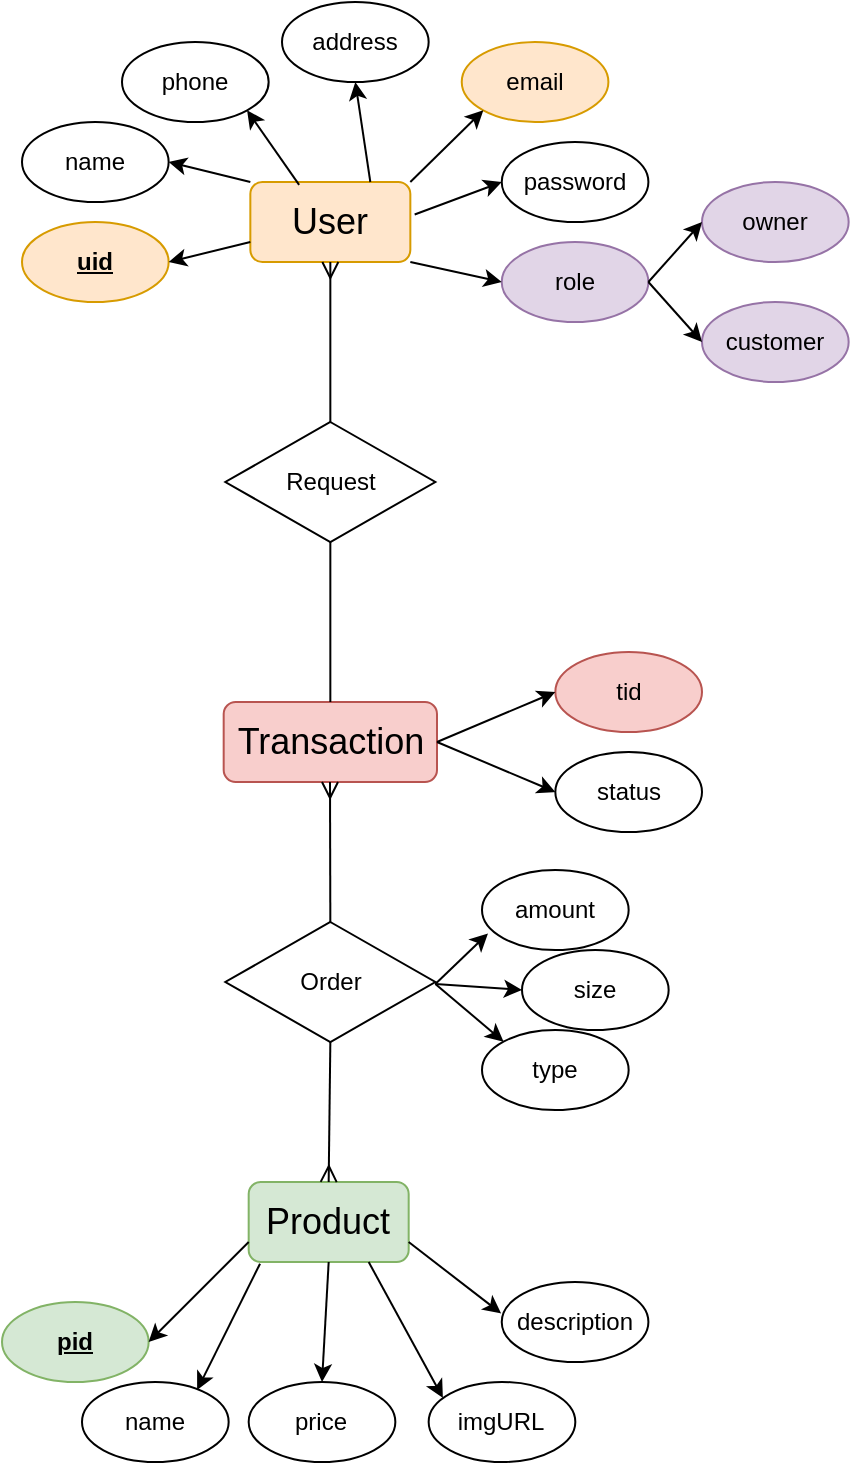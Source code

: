 <mxfile version="21.7.5" type="device">
  <diagram id="78AnT_VCohI3Z3YUCIBv" name="Page-1">
    <mxGraphModel dx="611" dy="1123" grid="1" gridSize="10" guides="1" tooltips="1" connect="1" arrows="1" fold="1" page="1" pageScale="1" pageWidth="850" pageHeight="1100" math="0" shadow="0">
      <root>
        <mxCell id="0" />
        <mxCell id="1" parent="0" />
        <mxCell id="-Dib-UJXwIFZfKIYvQwU-1" value="User" style="rounded=1;whiteSpace=wrap;html=1;fillColor=#ffe6cc;strokeColor=#d79b00;fontSize=18;" vertex="1" parent="1">
          <mxGeometry x="294.17" y="240" width="80" height="40" as="geometry" />
        </mxCell>
        <mxCell id="-Dib-UJXwIFZfKIYvQwU-2" value="name" style="ellipse;whiteSpace=wrap;html=1;" vertex="1" parent="1">
          <mxGeometry x="180" y="210" width="73.33" height="40" as="geometry" />
        </mxCell>
        <mxCell id="-Dib-UJXwIFZfKIYvQwU-3" value="phone" style="ellipse;whiteSpace=wrap;html=1;" vertex="1" parent="1">
          <mxGeometry x="230" y="170" width="73.33" height="40" as="geometry" />
        </mxCell>
        <mxCell id="-Dib-UJXwIFZfKIYvQwU-4" value="address" style="ellipse;whiteSpace=wrap;html=1;" vertex="1" parent="1">
          <mxGeometry x="310" y="150" width="73.33" height="40" as="geometry" />
        </mxCell>
        <mxCell id="-Dib-UJXwIFZfKIYvQwU-5" value="email" style="ellipse;whiteSpace=wrap;html=1;fillColor=#ffe6cc;strokeColor=#d79b00;" vertex="1" parent="1">
          <mxGeometry x="399.87" y="170" width="73.33" height="40" as="geometry" />
        </mxCell>
        <mxCell id="-Dib-UJXwIFZfKIYvQwU-7" value="password" style="ellipse;whiteSpace=wrap;html=1;" vertex="1" parent="1">
          <mxGeometry x="419.87" y="220" width="73.33" height="40" as="geometry" />
        </mxCell>
        <mxCell id="-Dib-UJXwIFZfKIYvQwU-8" value="" style="endArrow=classic;html=1;rounded=0;entryX=0;entryY=0.5;entryDx=0;entryDy=0;exitX=1.027;exitY=0.407;exitDx=0;exitDy=0;exitPerimeter=0;" edge="1" parent="1" source="-Dib-UJXwIFZfKIYvQwU-1" target="-Dib-UJXwIFZfKIYvQwU-7">
          <mxGeometry width="50" height="50" relative="1" as="geometry">
            <mxPoint x="390" y="258.56" as="sourcePoint" />
            <mxPoint x="439.87" y="280" as="targetPoint" />
          </mxGeometry>
        </mxCell>
        <mxCell id="-Dib-UJXwIFZfKIYvQwU-9" value="uid" style="ellipse;whiteSpace=wrap;html=1;fillColor=#ffe6cc;strokeColor=#d79b00;fontStyle=5" vertex="1" parent="1">
          <mxGeometry x="180" y="260" width="73.33" height="40" as="geometry" />
        </mxCell>
        <mxCell id="-Dib-UJXwIFZfKIYvQwU-10" value="" style="endArrow=classic;html=1;rounded=0;entryX=0;entryY=1;entryDx=0;entryDy=0;exitX=1;exitY=0;exitDx=0;exitDy=0;" edge="1" parent="1" source="-Dib-UJXwIFZfKIYvQwU-1" target="-Dib-UJXwIFZfKIYvQwU-5">
          <mxGeometry width="50" height="50" relative="1" as="geometry">
            <mxPoint x="382" y="266" as="sourcePoint" />
            <mxPoint x="430" y="250" as="targetPoint" />
          </mxGeometry>
        </mxCell>
        <mxCell id="-Dib-UJXwIFZfKIYvQwU-11" value="" style="endArrow=classic;html=1;rounded=0;entryX=0.5;entryY=1;entryDx=0;entryDy=0;exitX=0.75;exitY=0;exitDx=0;exitDy=0;" edge="1" parent="1" source="-Dib-UJXwIFZfKIYvQwU-1" target="-Dib-UJXwIFZfKIYvQwU-4">
          <mxGeometry width="50" height="50" relative="1" as="geometry">
            <mxPoint x="380" y="250" as="sourcePoint" />
            <mxPoint x="421" y="214" as="targetPoint" />
          </mxGeometry>
        </mxCell>
        <mxCell id="-Dib-UJXwIFZfKIYvQwU-12" value="" style="endArrow=classic;html=1;rounded=0;entryX=1;entryY=1;entryDx=0;entryDy=0;exitX=0.305;exitY=0.036;exitDx=0;exitDy=0;exitPerimeter=0;" edge="1" parent="1" source="-Dib-UJXwIFZfKIYvQwU-1" target="-Dib-UJXwIFZfKIYvQwU-3">
          <mxGeometry width="50" height="50" relative="1" as="geometry">
            <mxPoint x="360" y="250" as="sourcePoint" />
            <mxPoint x="357" y="200" as="targetPoint" />
          </mxGeometry>
        </mxCell>
        <mxCell id="-Dib-UJXwIFZfKIYvQwU-13" value="" style="endArrow=classic;html=1;rounded=0;entryX=1;entryY=0.5;entryDx=0;entryDy=0;exitX=0;exitY=0;exitDx=0;exitDy=0;" edge="1" parent="1" source="-Dib-UJXwIFZfKIYvQwU-1" target="-Dib-UJXwIFZfKIYvQwU-2">
          <mxGeometry width="50" height="50" relative="1" as="geometry">
            <mxPoint x="324" y="251" as="sourcePoint" />
            <mxPoint x="303" y="214" as="targetPoint" />
          </mxGeometry>
        </mxCell>
        <mxCell id="-Dib-UJXwIFZfKIYvQwU-14" value="" style="endArrow=classic;html=1;rounded=0;entryX=1;entryY=0.5;entryDx=0;entryDy=0;exitX=0;exitY=0.75;exitDx=0;exitDy=0;" edge="1" parent="1" source="-Dib-UJXwIFZfKIYvQwU-1" target="-Dib-UJXwIFZfKIYvQwU-9">
          <mxGeometry width="50" height="50" relative="1" as="geometry">
            <mxPoint x="300" y="250" as="sourcePoint" />
            <mxPoint x="263" y="240" as="targetPoint" />
          </mxGeometry>
        </mxCell>
        <mxCell id="-Dib-UJXwIFZfKIYvQwU-15" value="Product" style="rounded=1;whiteSpace=wrap;html=1;fillColor=#d5e8d4;strokeColor=#82b366;fontSize=18;" vertex="1" parent="1">
          <mxGeometry x="293.34" y="740" width="80" height="40" as="geometry" />
        </mxCell>
        <mxCell id="-Dib-UJXwIFZfKIYvQwU-28" value="role" style="ellipse;whiteSpace=wrap;html=1;fillColor=#e1d5e7;strokeColor=#9673a6;" vertex="1" parent="1">
          <mxGeometry x="419.87" y="270" width="73.33" height="40" as="geometry" />
        </mxCell>
        <mxCell id="-Dib-UJXwIFZfKIYvQwU-29" value="" style="endArrow=classic;html=1;rounded=0;entryX=0;entryY=0.5;entryDx=0;entryDy=0;exitX=1;exitY=1;exitDx=0;exitDy=0;" edge="1" parent="1" source="-Dib-UJXwIFZfKIYvQwU-1" target="-Dib-UJXwIFZfKIYvQwU-28">
          <mxGeometry width="50" height="50" relative="1" as="geometry">
            <mxPoint x="382" y="266" as="sourcePoint" />
            <mxPoint x="430" y="250" as="targetPoint" />
          </mxGeometry>
        </mxCell>
        <mxCell id="-Dib-UJXwIFZfKIYvQwU-30" value="owner" style="ellipse;whiteSpace=wrap;html=1;fillColor=#e1d5e7;strokeColor=#9673a6;" vertex="1" parent="1">
          <mxGeometry x="520" y="240" width="73.33" height="40" as="geometry" />
        </mxCell>
        <mxCell id="-Dib-UJXwIFZfKIYvQwU-31" value="customer" style="ellipse;whiteSpace=wrap;html=1;fillColor=#e1d5e7;strokeColor=#9673a6;" vertex="1" parent="1">
          <mxGeometry x="520" y="300" width="73.33" height="40" as="geometry" />
        </mxCell>
        <mxCell id="-Dib-UJXwIFZfKIYvQwU-32" value="" style="endArrow=classic;html=1;rounded=0;entryX=0;entryY=0.5;entryDx=0;entryDy=0;exitX=1;exitY=0.5;exitDx=0;exitDy=0;" edge="1" parent="1" source="-Dib-UJXwIFZfKIYvQwU-28" target="-Dib-UJXwIFZfKIYvQwU-30">
          <mxGeometry width="50" height="50" relative="1" as="geometry">
            <mxPoint x="380" y="290" as="sourcePoint" />
            <mxPoint x="430" y="300" as="targetPoint" />
          </mxGeometry>
        </mxCell>
        <mxCell id="-Dib-UJXwIFZfKIYvQwU-33" value="" style="endArrow=classic;html=1;rounded=0;entryX=0;entryY=0.5;entryDx=0;entryDy=0;exitX=1;exitY=0.5;exitDx=0;exitDy=0;" edge="1" parent="1" source="-Dib-UJXwIFZfKIYvQwU-28" target="-Dib-UJXwIFZfKIYvQwU-31">
          <mxGeometry width="50" height="50" relative="1" as="geometry">
            <mxPoint x="503" y="300" as="sourcePoint" />
            <mxPoint x="530" y="270" as="targetPoint" />
          </mxGeometry>
        </mxCell>
        <mxCell id="-Dib-UJXwIFZfKIYvQwU-35" value="pid" style="ellipse;whiteSpace=wrap;html=1;fillColor=#d5e8d4;strokeColor=#82b366;fontStyle=5;" vertex="1" parent="1">
          <mxGeometry x="170" y="800" width="73.33" height="40" as="geometry" />
        </mxCell>
        <mxCell id="-Dib-UJXwIFZfKIYvQwU-39" value="" style="endArrow=classic;html=1;rounded=0;entryX=1;entryY=0.5;entryDx=0;entryDy=0;exitX=0;exitY=0.75;exitDx=0;exitDy=0;" edge="1" parent="1" source="-Dib-UJXwIFZfKIYvQwU-15" target="-Dib-UJXwIFZfKIYvQwU-35">
          <mxGeometry width="50" height="50" relative="1" as="geometry">
            <mxPoint x="303.34" y="420" as="sourcePoint" />
            <mxPoint x="266.34" y="430" as="targetPoint" />
          </mxGeometry>
        </mxCell>
        <mxCell id="-Dib-UJXwIFZfKIYvQwU-40" value="name" style="ellipse;whiteSpace=wrap;html=1;" vertex="1" parent="1">
          <mxGeometry x="210" y="840" width="73.33" height="40" as="geometry" />
        </mxCell>
        <mxCell id="-Dib-UJXwIFZfKIYvQwU-41" value="" style="endArrow=classic;html=1;rounded=0;entryX=0.785;entryY=0.1;entryDx=0;entryDy=0;exitX=0.071;exitY=1.021;exitDx=0;exitDy=0;exitPerimeter=0;entryPerimeter=0;" edge="1" parent="1" source="-Dib-UJXwIFZfKIYvQwU-15" target="-Dib-UJXwIFZfKIYvQwU-40">
          <mxGeometry width="50" height="50" relative="1" as="geometry">
            <mxPoint x="303.34" y="790" as="sourcePoint" />
            <mxPoint x="276.34" y="806" as="targetPoint" />
          </mxGeometry>
        </mxCell>
        <mxCell id="-Dib-UJXwIFZfKIYvQwU-43" value="" style="endArrow=classic;html=1;rounded=0;entryX=0.5;entryY=0;entryDx=0;entryDy=0;exitX=0.5;exitY=1;exitDx=0;exitDy=0;" edge="1" target="-Dib-UJXwIFZfKIYvQwU-44" parent="1" source="-Dib-UJXwIFZfKIYvQwU-15">
          <mxGeometry width="50" height="50" relative="1" as="geometry">
            <mxPoint x="323.34" y="750" as="sourcePoint" />
            <mxPoint x="316.34" y="756" as="targetPoint" />
          </mxGeometry>
        </mxCell>
        <mxCell id="-Dib-UJXwIFZfKIYvQwU-44" value="price" style="ellipse;whiteSpace=wrap;html=1;" vertex="1" parent="1">
          <mxGeometry x="293.34" y="840" width="73.33" height="40" as="geometry" />
        </mxCell>
        <mxCell id="-Dib-UJXwIFZfKIYvQwU-45" value="imgURL" style="ellipse;whiteSpace=wrap;html=1;" vertex="1" parent="1">
          <mxGeometry x="383.33" y="840" width="73.33" height="40" as="geometry" />
        </mxCell>
        <mxCell id="-Dib-UJXwIFZfKIYvQwU-46" value="" style="endArrow=classic;html=1;rounded=0;entryX=0.097;entryY=0.2;entryDx=0;entryDy=0;exitX=0.75;exitY=1;exitDx=0;exitDy=0;entryPerimeter=0;" edge="1" parent="1" source="-Dib-UJXwIFZfKIYvQwU-15" target="-Dib-UJXwIFZfKIYvQwU-45">
          <mxGeometry width="50" height="50" relative="1" as="geometry">
            <mxPoint x="333.34" y="760" as="sourcePoint" />
            <mxPoint x="295.34" y="720" as="targetPoint" />
          </mxGeometry>
        </mxCell>
        <mxCell id="-Dib-UJXwIFZfKIYvQwU-47" value="description" style="ellipse;whiteSpace=wrap;html=1;" vertex="1" parent="1">
          <mxGeometry x="419.87" y="790" width="73.33" height="40" as="geometry" />
        </mxCell>
        <mxCell id="-Dib-UJXwIFZfKIYvQwU-48" value="" style="endArrow=classic;html=1;rounded=0;entryX=-0.004;entryY=0.393;entryDx=0;entryDy=0;entryPerimeter=0;exitX=1;exitY=0.75;exitDx=0;exitDy=0;" edge="1" parent="1" source="-Dib-UJXwIFZfKIYvQwU-15" target="-Dib-UJXwIFZfKIYvQwU-47">
          <mxGeometry width="50" height="50" relative="1" as="geometry">
            <mxPoint x="373.34" y="750" as="sourcePoint" />
            <mxPoint x="360.34" y="710" as="targetPoint" />
          </mxGeometry>
        </mxCell>
        <mxCell id="-Dib-UJXwIFZfKIYvQwU-50" value="Transaction" style="rounded=1;whiteSpace=wrap;html=1;fillColor=#f8cecc;strokeColor=#b85450;fontSize=18;" vertex="1" parent="1">
          <mxGeometry x="280.84" y="500" width="106.66" height="40" as="geometry" />
        </mxCell>
        <mxCell id="-Dib-UJXwIFZfKIYvQwU-52" value="tid" style="ellipse;whiteSpace=wrap;html=1;fillColor=#f8cecc;strokeColor=#b85450;" vertex="1" parent="1">
          <mxGeometry x="446.67" y="475" width="73.33" height="40" as="geometry" />
        </mxCell>
        <mxCell id="-Dib-UJXwIFZfKIYvQwU-54" value="amount" style="ellipse;whiteSpace=wrap;html=1;" vertex="1" parent="1">
          <mxGeometry x="410.0" y="584" width="73.33" height="40" as="geometry" />
        </mxCell>
        <mxCell id="-Dib-UJXwIFZfKIYvQwU-55" value="Order" style="rhombus;whiteSpace=wrap;html=1;" vertex="1" parent="1">
          <mxGeometry x="281.67" y="610" width="105" height="60" as="geometry" />
        </mxCell>
        <mxCell id="-Dib-UJXwIFZfKIYvQwU-56" value="size" style="ellipse;whiteSpace=wrap;html=1;" vertex="1" parent="1">
          <mxGeometry x="430.0" y="624" width="73.33" height="40" as="geometry" />
        </mxCell>
        <mxCell id="-Dib-UJXwIFZfKIYvQwU-57" value="" style="endArrow=classic;html=1;rounded=0;entryX=0.041;entryY=0.793;entryDx=0;entryDy=0;exitX=1;exitY=0.5;exitDx=0;exitDy=0;entryPerimeter=0;" edge="1" parent="1" target="-Dib-UJXwIFZfKIYvQwU-54">
          <mxGeometry width="50" height="50" relative="1" as="geometry">
            <mxPoint x="386.67" y="641" as="sourcePoint" />
            <mxPoint x="530" y="331" as="targetPoint" />
          </mxGeometry>
        </mxCell>
        <mxCell id="-Dib-UJXwIFZfKIYvQwU-58" value="" style="endArrow=classic;html=1;rounded=0;entryX=0;entryY=0.5;entryDx=0;entryDy=0;exitX=1;exitY=0.5;exitDx=0;exitDy=0;" edge="1" parent="1" target="-Dib-UJXwIFZfKIYvQwU-56">
          <mxGeometry width="50" height="50" relative="1" as="geometry">
            <mxPoint x="386.67" y="641" as="sourcePoint" />
            <mxPoint x="430" y="631" as="targetPoint" />
          </mxGeometry>
        </mxCell>
        <mxCell id="-Dib-UJXwIFZfKIYvQwU-59" value="status" style="ellipse;whiteSpace=wrap;html=1;" vertex="1" parent="1">
          <mxGeometry x="446.67" y="525" width="73.33" height="40" as="geometry" />
        </mxCell>
        <mxCell id="-Dib-UJXwIFZfKIYvQwU-60" value="Request" style="rhombus;whiteSpace=wrap;html=1;" vertex="1" parent="1">
          <mxGeometry x="281.67" y="360" width="105" height="60" as="geometry" />
        </mxCell>
        <mxCell id="-Dib-UJXwIFZfKIYvQwU-62" value="" style="endArrow=none;html=1;rounded=0;entryX=0.5;entryY=0;entryDx=0;entryDy=0;exitX=0.5;exitY=1;exitDx=0;exitDy=0;startArrow=ERmany;startFill=0;endFill=0;" edge="1" parent="1" source="-Dib-UJXwIFZfKIYvQwU-1" target="-Dib-UJXwIFZfKIYvQwU-60">
          <mxGeometry width="50" height="50" relative="1" as="geometry">
            <mxPoint x="364" y="250" as="sourcePoint" />
            <mxPoint x="357" y="200" as="targetPoint" />
          </mxGeometry>
        </mxCell>
        <mxCell id="-Dib-UJXwIFZfKIYvQwU-63" value="" style="endArrow=none;html=1;rounded=0;entryX=0.5;entryY=0;entryDx=0;entryDy=0;exitX=0.5;exitY=1;exitDx=0;exitDy=0;endFill=0;" edge="1" parent="1" source="-Dib-UJXwIFZfKIYvQwU-60" target="-Dib-UJXwIFZfKIYvQwU-50">
          <mxGeometry width="50" height="50" relative="1" as="geometry">
            <mxPoint x="344" y="290" as="sourcePoint" />
            <mxPoint x="345" y="365" as="targetPoint" />
          </mxGeometry>
        </mxCell>
        <mxCell id="-Dib-UJXwIFZfKIYvQwU-64" value="" style="endArrow=ERmany;html=1;rounded=0;entryX=0.5;entryY=0;entryDx=0;entryDy=0;startArrow=none;startFill=0;endFill=0;exitX=0.5;exitY=1;exitDx=0;exitDy=0;" edge="1" parent="1" source="-Dib-UJXwIFZfKIYvQwU-55" target="-Dib-UJXwIFZfKIYvQwU-15">
          <mxGeometry width="50" height="50" relative="1" as="geometry">
            <mxPoint x="333" y="690" as="sourcePoint" />
            <mxPoint x="344" y="510" as="targetPoint" />
          </mxGeometry>
        </mxCell>
        <mxCell id="-Dib-UJXwIFZfKIYvQwU-65" value="" style="endArrow=none;html=1;rounded=0;entryX=0.5;entryY=0;entryDx=0;entryDy=0;endFill=0;startArrow=ERmany;startFill=0;" edge="1" parent="1" target="-Dib-UJXwIFZfKIYvQwU-55">
          <mxGeometry width="50" height="50" relative="1" as="geometry">
            <mxPoint x="334" y="540" as="sourcePoint" />
            <mxPoint x="343" y="750" as="targetPoint" />
          </mxGeometry>
        </mxCell>
        <mxCell id="-Dib-UJXwIFZfKIYvQwU-66" value="" style="endArrow=classic;html=1;rounded=0;entryX=0;entryY=0.5;entryDx=0;entryDy=0;exitX=1;exitY=0.5;exitDx=0;exitDy=0;" edge="1" parent="1" source="-Dib-UJXwIFZfKIYvQwU-50" target="-Dib-UJXwIFZfKIYvQwU-52">
          <mxGeometry width="50" height="50" relative="1" as="geometry">
            <mxPoint x="330" y="540" as="sourcePoint" />
            <mxPoint x="380" y="490" as="targetPoint" />
          </mxGeometry>
        </mxCell>
        <mxCell id="-Dib-UJXwIFZfKIYvQwU-67" value="" style="endArrow=classic;html=1;rounded=0;entryX=0;entryY=0.5;entryDx=0;entryDy=0;exitX=1;exitY=0.5;exitDx=0;exitDy=0;" edge="1" parent="1" source="-Dib-UJXwIFZfKIYvQwU-50" target="-Dib-UJXwIFZfKIYvQwU-59">
          <mxGeometry width="50" height="50" relative="1" as="geometry">
            <mxPoint x="398" y="530" as="sourcePoint" />
            <mxPoint x="457" y="505" as="targetPoint" />
          </mxGeometry>
        </mxCell>
        <mxCell id="-Dib-UJXwIFZfKIYvQwU-72" value="type" style="ellipse;whiteSpace=wrap;html=1;" vertex="1" parent="1">
          <mxGeometry x="410.0" y="664" width="73.33" height="40" as="geometry" />
        </mxCell>
        <mxCell id="-Dib-UJXwIFZfKIYvQwU-73" value="" style="endArrow=classic;html=1;rounded=0;entryX=0;entryY=0;entryDx=0;entryDy=0;exitX=1;exitY=0.5;exitDx=0;exitDy=0;" edge="1" parent="1" target="-Dib-UJXwIFZfKIYvQwU-72">
          <mxGeometry width="50" height="50" relative="1" as="geometry">
            <mxPoint x="386.67" y="641" as="sourcePoint" />
            <mxPoint x="430" y="661" as="targetPoint" />
          </mxGeometry>
        </mxCell>
      </root>
    </mxGraphModel>
  </diagram>
</mxfile>
